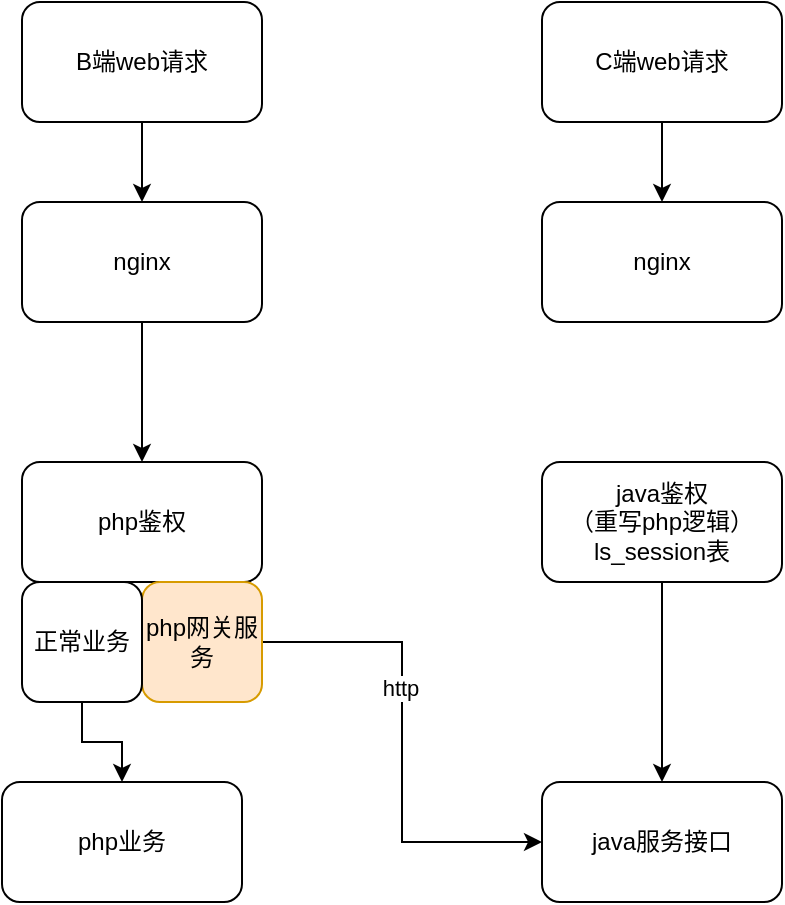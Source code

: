 <mxfile version="22.1.3" type="github">
  <diagram name="第 1 页" id="WRQ-3XJAXvZbZma2N-Af">
    <mxGraphModel dx="940" dy="490" grid="1" gridSize="10" guides="1" tooltips="1" connect="1" arrows="1" fold="1" page="1" pageScale="1" pageWidth="827" pageHeight="1169" math="0" shadow="0">
      <root>
        <mxCell id="0" />
        <mxCell id="1" parent="0" />
        <mxCell id="JuZ-DjB_Eq1HKvpgmzkp-7" style="edgeStyle=orthogonalEdgeStyle;rounded=0;orthogonalLoop=1;jettySize=auto;html=1;entryX=0.5;entryY=0;entryDx=0;entryDy=0;" edge="1" parent="1" source="JuZ-DjB_Eq1HKvpgmzkp-2" target="JuZ-DjB_Eq1HKvpgmzkp-3">
          <mxGeometry relative="1" as="geometry" />
        </mxCell>
        <mxCell id="JuZ-DjB_Eq1HKvpgmzkp-2" value="B端web请求" style="rounded=1;whiteSpace=wrap;html=1;" vertex="1" parent="1">
          <mxGeometry x="130" y="40" width="120" height="60" as="geometry" />
        </mxCell>
        <mxCell id="JuZ-DjB_Eq1HKvpgmzkp-8" style="edgeStyle=orthogonalEdgeStyle;rounded=0;orthogonalLoop=1;jettySize=auto;html=1;entryX=0.5;entryY=0;entryDx=0;entryDy=0;" edge="1" parent="1" source="JuZ-DjB_Eq1HKvpgmzkp-3" target="JuZ-DjB_Eq1HKvpgmzkp-4">
          <mxGeometry relative="1" as="geometry" />
        </mxCell>
        <mxCell id="JuZ-DjB_Eq1HKvpgmzkp-3" value="nginx" style="rounded=1;whiteSpace=wrap;html=1;" vertex="1" parent="1">
          <mxGeometry x="130" y="140" width="120" height="60" as="geometry" />
        </mxCell>
        <mxCell id="JuZ-DjB_Eq1HKvpgmzkp-4" value="php鉴权" style="rounded=1;whiteSpace=wrap;html=1;" vertex="1" parent="1">
          <mxGeometry x="130" y="270" width="120" height="60" as="geometry" />
        </mxCell>
        <mxCell id="JuZ-DjB_Eq1HKvpgmzkp-9" style="edgeStyle=orthogonalEdgeStyle;rounded=0;orthogonalLoop=1;jettySize=auto;html=1;entryX=0;entryY=0.5;entryDx=0;entryDy=0;" edge="1" parent="1" source="JuZ-DjB_Eq1HKvpgmzkp-5" target="JuZ-DjB_Eq1HKvpgmzkp-6">
          <mxGeometry relative="1" as="geometry" />
        </mxCell>
        <mxCell id="JuZ-DjB_Eq1HKvpgmzkp-11" value="http" style="edgeLabel;html=1;align=center;verticalAlign=middle;resizable=0;points=[];" vertex="1" connectable="0" parent="JuZ-DjB_Eq1HKvpgmzkp-9">
          <mxGeometry x="-0.229" y="-1" relative="1" as="geometry">
            <mxPoint as="offset" />
          </mxGeometry>
        </mxCell>
        <mxCell id="JuZ-DjB_Eq1HKvpgmzkp-5" value="php网关服务" style="rounded=1;whiteSpace=wrap;html=1;fillColor=#ffe6cc;strokeColor=#d79b00;" vertex="1" parent="1">
          <mxGeometry x="190" y="330" width="60" height="60" as="geometry" />
        </mxCell>
        <mxCell id="JuZ-DjB_Eq1HKvpgmzkp-6" value="java服务接口" style="rounded=1;whiteSpace=wrap;html=1;" vertex="1" parent="1">
          <mxGeometry x="390" y="430" width="120" height="60" as="geometry" />
        </mxCell>
        <mxCell id="JuZ-DjB_Eq1HKvpgmzkp-18" style="edgeStyle=orthogonalEdgeStyle;rounded=0;orthogonalLoop=1;jettySize=auto;html=1;entryX=0.5;entryY=0;entryDx=0;entryDy=0;" edge="1" parent="1" source="JuZ-DjB_Eq1HKvpgmzkp-10" target="JuZ-DjB_Eq1HKvpgmzkp-17">
          <mxGeometry relative="1" as="geometry" />
        </mxCell>
        <mxCell id="JuZ-DjB_Eq1HKvpgmzkp-10" value="正常业务" style="rounded=1;whiteSpace=wrap;html=1;" vertex="1" parent="1">
          <mxGeometry x="130" y="330" width="60" height="60" as="geometry" />
        </mxCell>
        <mxCell id="JuZ-DjB_Eq1HKvpgmzkp-14" style="edgeStyle=orthogonalEdgeStyle;rounded=0;orthogonalLoop=1;jettySize=auto;html=1;" edge="1" parent="1" source="JuZ-DjB_Eq1HKvpgmzkp-12" target="JuZ-DjB_Eq1HKvpgmzkp-13">
          <mxGeometry relative="1" as="geometry" />
        </mxCell>
        <mxCell id="JuZ-DjB_Eq1HKvpgmzkp-12" value="C端web请求" style="rounded=1;whiteSpace=wrap;html=1;" vertex="1" parent="1">
          <mxGeometry x="390" y="40" width="120" height="60" as="geometry" />
        </mxCell>
        <mxCell id="JuZ-DjB_Eq1HKvpgmzkp-13" value="nginx" style="rounded=1;whiteSpace=wrap;html=1;" vertex="1" parent="1">
          <mxGeometry x="390" y="140" width="120" height="60" as="geometry" />
        </mxCell>
        <mxCell id="JuZ-DjB_Eq1HKvpgmzkp-16" style="edgeStyle=orthogonalEdgeStyle;rounded=0;orthogonalLoop=1;jettySize=auto;html=1;entryX=0.5;entryY=0;entryDx=0;entryDy=0;" edge="1" parent="1" source="JuZ-DjB_Eq1HKvpgmzkp-15" target="JuZ-DjB_Eq1HKvpgmzkp-6">
          <mxGeometry relative="1" as="geometry" />
        </mxCell>
        <mxCell id="JuZ-DjB_Eq1HKvpgmzkp-15" value="java鉴权&lt;br&gt;（重写php逻辑）&lt;br&gt;ls_session表" style="rounded=1;whiteSpace=wrap;html=1;" vertex="1" parent="1">
          <mxGeometry x="390" y="270" width="120" height="60" as="geometry" />
        </mxCell>
        <mxCell id="JuZ-DjB_Eq1HKvpgmzkp-17" value="php业务" style="rounded=1;whiteSpace=wrap;html=1;" vertex="1" parent="1">
          <mxGeometry x="120" y="430" width="120" height="60" as="geometry" />
        </mxCell>
      </root>
    </mxGraphModel>
  </diagram>
</mxfile>
